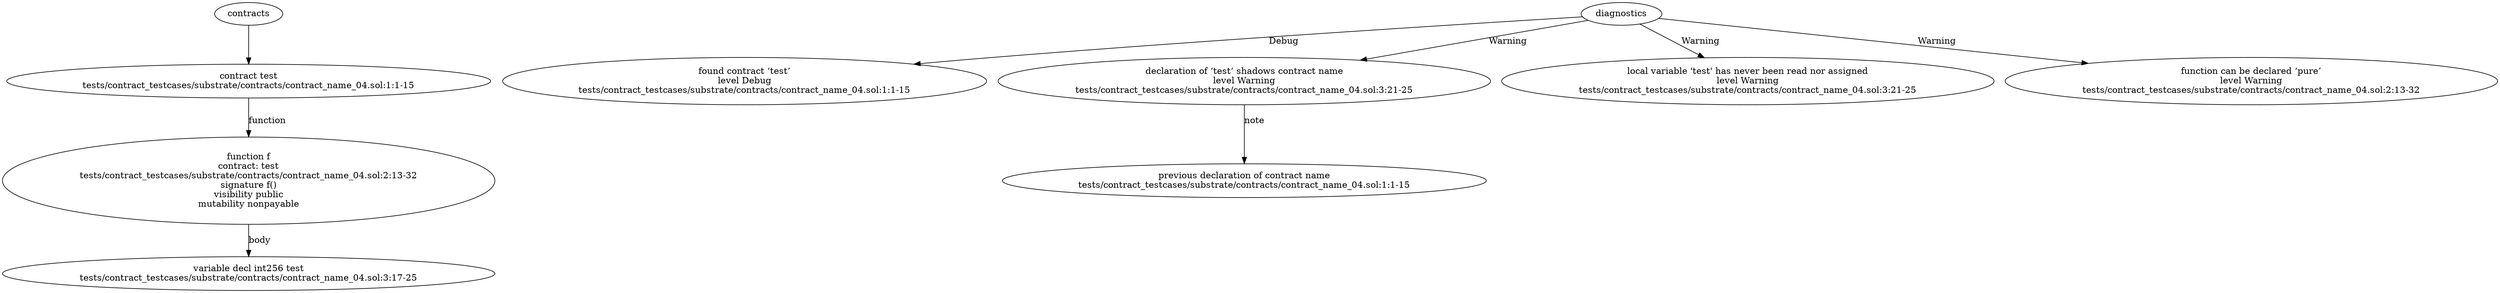strict digraph "tests/contract_testcases/substrate/contracts/contract_name_04.sol" {
	contract [label="contract test\ntests/contract_testcases/substrate/contracts/contract_name_04.sol:1:1-15"]
	f [label="function f\ncontract: test\ntests/contract_testcases/substrate/contracts/contract_name_04.sol:2:13-32\nsignature f()\nvisibility public\nmutability nonpayable"]
	var_decl [label="variable decl int256 test\ntests/contract_testcases/substrate/contracts/contract_name_04.sol:3:17-25"]
	diagnostic [label="found contract ‘test’\nlevel Debug\ntests/contract_testcases/substrate/contracts/contract_name_04.sol:1:1-15"]
	diagnostic_6 [label="declaration of ‘test’ shadows contract name\nlevel Warning\ntests/contract_testcases/substrate/contracts/contract_name_04.sol:3:21-25"]
	note [label="previous declaration of contract name\ntests/contract_testcases/substrate/contracts/contract_name_04.sol:1:1-15"]
	diagnostic_8 [label="local variable 'test' has never been read nor assigned\nlevel Warning\ntests/contract_testcases/substrate/contracts/contract_name_04.sol:3:21-25"]
	diagnostic_9 [label="function can be declared ‘pure’\nlevel Warning\ntests/contract_testcases/substrate/contracts/contract_name_04.sol:2:13-32"]
	contracts -> contract
	contract -> f [label="function"]
	f -> var_decl [label="body"]
	diagnostics -> diagnostic [label="Debug"]
	diagnostics -> diagnostic_6 [label="Warning"]
	diagnostic_6 -> note [label="note"]
	diagnostics -> diagnostic_8 [label="Warning"]
	diagnostics -> diagnostic_9 [label="Warning"]
}
